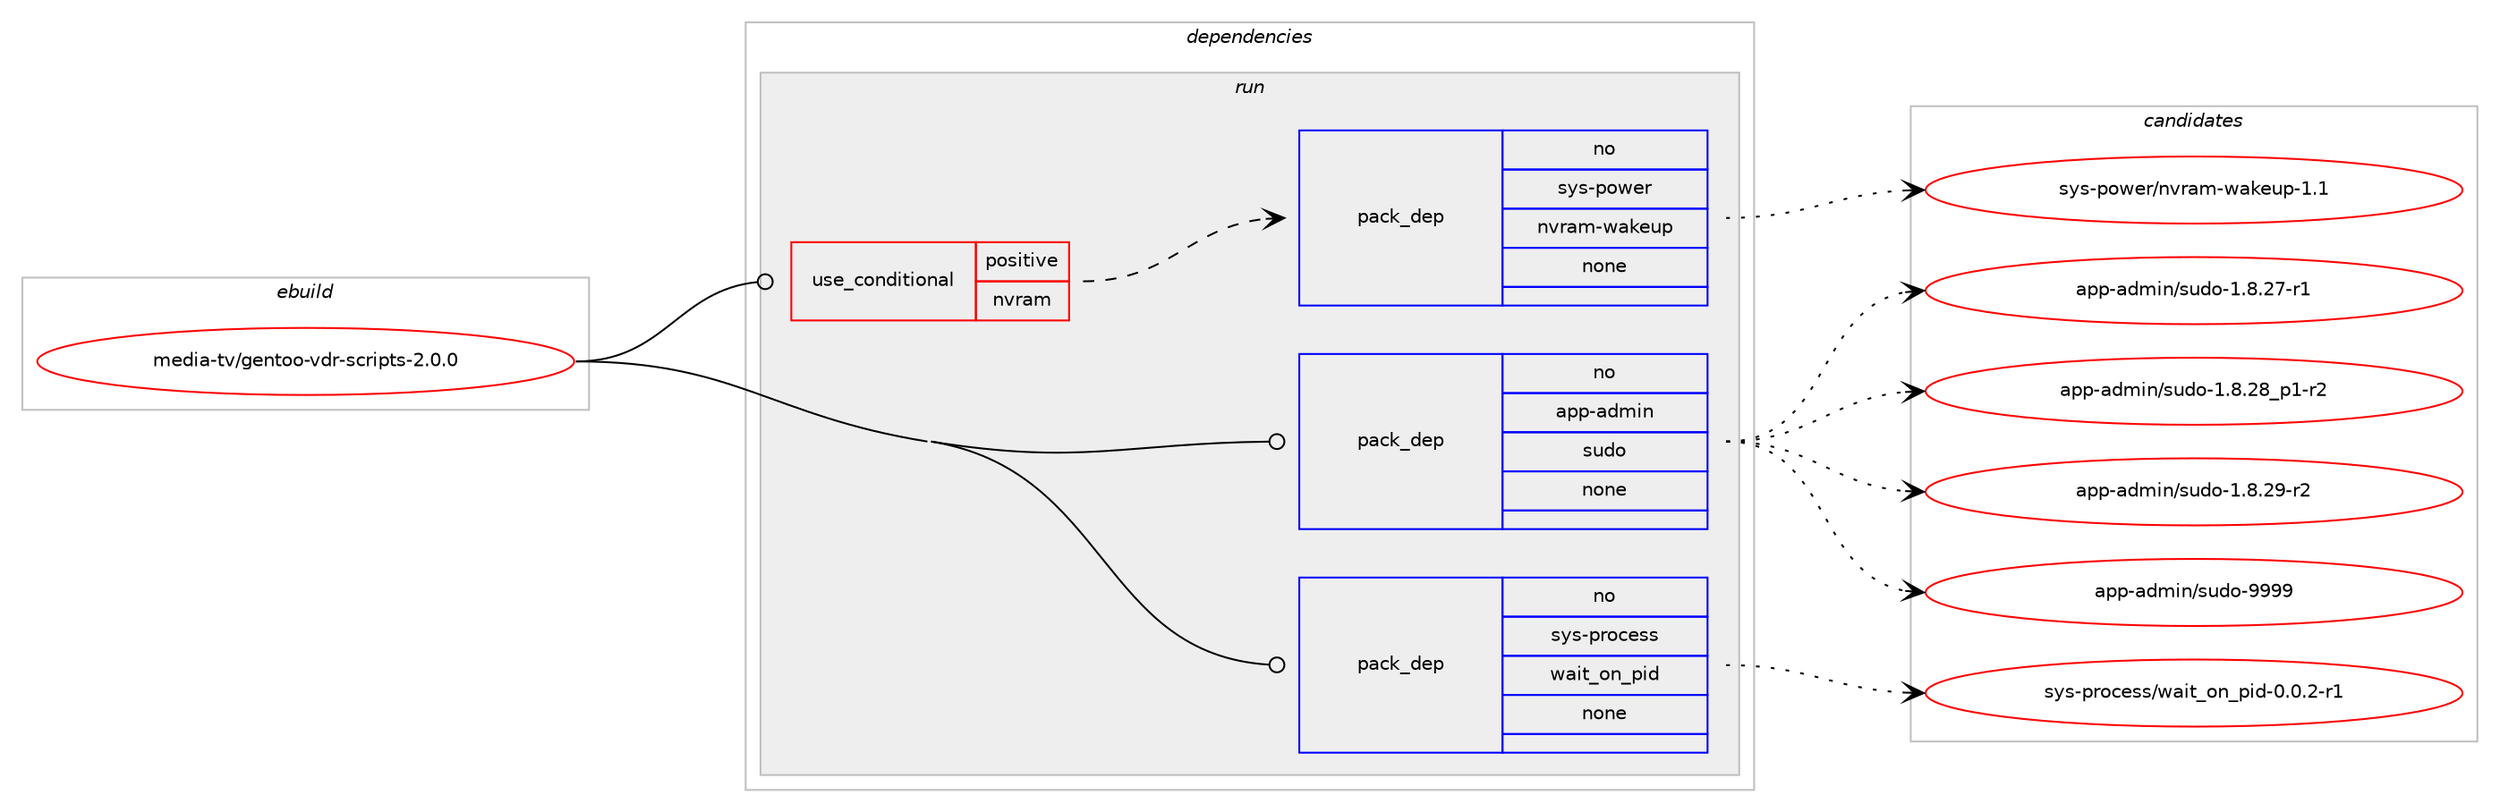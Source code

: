 digraph prolog {

# *************
# Graph options
# *************

newrank=true;
concentrate=true;
compound=true;
graph [rankdir=LR,fontname=Helvetica,fontsize=10,ranksep=1.5];#, ranksep=2.5, nodesep=0.2];
edge  [arrowhead=vee];
node  [fontname=Helvetica,fontsize=10];

# **********
# The ebuild
# **********

subgraph cluster_leftcol {
color=gray;
rank=same;
label=<<i>ebuild</i>>;
id [label="media-tv/gentoo-vdr-scripts-2.0.0", color=red, width=4, href="../media-tv/gentoo-vdr-scripts-2.0.0.svg"];
}

# ****************
# The dependencies
# ****************

subgraph cluster_midcol {
color=gray;
label=<<i>dependencies</i>>;
subgraph cluster_compile {
fillcolor="#eeeeee";
style=filled;
label=<<i>compile</i>>;
}
subgraph cluster_compileandrun {
fillcolor="#eeeeee";
style=filled;
label=<<i>compile and run</i>>;
}
subgraph cluster_run {
fillcolor="#eeeeee";
style=filled;
label=<<i>run</i>>;
subgraph cond195438 {
dependency804751 [label=<<TABLE BORDER="0" CELLBORDER="1" CELLSPACING="0" CELLPADDING="4"><TR><TD ROWSPAN="3" CELLPADDING="10">use_conditional</TD></TR><TR><TD>positive</TD></TR><TR><TD>nvram</TD></TR></TABLE>>, shape=none, color=red];
subgraph pack595253 {
dependency804752 [label=<<TABLE BORDER="0" CELLBORDER="1" CELLSPACING="0" CELLPADDING="4" WIDTH="220"><TR><TD ROWSPAN="6" CELLPADDING="30">pack_dep</TD></TR><TR><TD WIDTH="110">no</TD></TR><TR><TD>sys-power</TD></TR><TR><TD>nvram-wakeup</TD></TR><TR><TD>none</TD></TR><TR><TD></TD></TR></TABLE>>, shape=none, color=blue];
}
dependency804751:e -> dependency804752:w [weight=20,style="dashed",arrowhead="vee"];
}
id:e -> dependency804751:w [weight=20,style="solid",arrowhead="odot"];
subgraph pack595254 {
dependency804753 [label=<<TABLE BORDER="0" CELLBORDER="1" CELLSPACING="0" CELLPADDING="4" WIDTH="220"><TR><TD ROWSPAN="6" CELLPADDING="30">pack_dep</TD></TR><TR><TD WIDTH="110">no</TD></TR><TR><TD>app-admin</TD></TR><TR><TD>sudo</TD></TR><TR><TD>none</TD></TR><TR><TD></TD></TR></TABLE>>, shape=none, color=blue];
}
id:e -> dependency804753:w [weight=20,style="solid",arrowhead="odot"];
subgraph pack595255 {
dependency804754 [label=<<TABLE BORDER="0" CELLBORDER="1" CELLSPACING="0" CELLPADDING="4" WIDTH="220"><TR><TD ROWSPAN="6" CELLPADDING="30">pack_dep</TD></TR><TR><TD WIDTH="110">no</TD></TR><TR><TD>sys-process</TD></TR><TR><TD>wait_on_pid</TD></TR><TR><TD>none</TD></TR><TR><TD></TD></TR></TABLE>>, shape=none, color=blue];
}
id:e -> dependency804754:w [weight=20,style="solid",arrowhead="odot"];
}
}

# **************
# The candidates
# **************

subgraph cluster_choices {
rank=same;
color=gray;
label=<<i>candidates</i>>;

subgraph choice595253 {
color=black;
nodesep=1;
choice115121115451121111191011144711011811497109451199710710111711245494649 [label="sys-power/nvram-wakeup-1.1", color=red, width=4,href="../sys-power/nvram-wakeup-1.1.svg"];
dependency804752:e -> choice115121115451121111191011144711011811497109451199710710111711245494649:w [style=dotted,weight="100"];
}
subgraph choice595254 {
color=black;
nodesep=1;
choice97112112459710010910511047115117100111454946564650554511449 [label="app-admin/sudo-1.8.27-r1", color=red, width=4,href="../app-admin/sudo-1.8.27-r1.svg"];
choice971121124597100109105110471151171001114549465646505695112494511450 [label="app-admin/sudo-1.8.28_p1-r2", color=red, width=4,href="../app-admin/sudo-1.8.28_p1-r2.svg"];
choice97112112459710010910511047115117100111454946564650574511450 [label="app-admin/sudo-1.8.29-r2", color=red, width=4,href="../app-admin/sudo-1.8.29-r2.svg"];
choice971121124597100109105110471151171001114557575757 [label="app-admin/sudo-9999", color=red, width=4,href="../app-admin/sudo-9999.svg"];
dependency804753:e -> choice97112112459710010910511047115117100111454946564650554511449:w [style=dotted,weight="100"];
dependency804753:e -> choice971121124597100109105110471151171001114549465646505695112494511450:w [style=dotted,weight="100"];
dependency804753:e -> choice97112112459710010910511047115117100111454946564650574511450:w [style=dotted,weight="100"];
dependency804753:e -> choice971121124597100109105110471151171001114557575757:w [style=dotted,weight="100"];
}
subgraph choice595255 {
color=black;
nodesep=1;
choice1151211154511211411199101115115471199710511695111110951121051004548464846504511449 [label="sys-process/wait_on_pid-0.0.2-r1", color=red, width=4,href="../sys-process/wait_on_pid-0.0.2-r1.svg"];
dependency804754:e -> choice1151211154511211411199101115115471199710511695111110951121051004548464846504511449:w [style=dotted,weight="100"];
}
}

}
